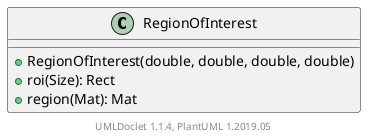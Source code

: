@startuml

    class RegionOfInterest [[RegionOfInterest.html]] {
        +RegionOfInterest(double, double, double, double)
        +roi(Size): Rect
        +region(Mat): Mat
    }


    center footer UMLDoclet 1.1.4, PlantUML 1.2019.05
@enduml
